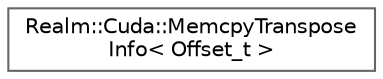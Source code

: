 digraph "Graphical Class Hierarchy"
{
 // LATEX_PDF_SIZE
  bgcolor="transparent";
  edge [fontname=Helvetica,fontsize=10,labelfontname=Helvetica,labelfontsize=10];
  node [fontname=Helvetica,fontsize=10,shape=box,height=0.2,width=0.4];
  rankdir="LR";
  Node0 [id="Node000000",label="Realm::Cuda::MemcpyTranspose\lInfo\< Offset_t \>",height=0.2,width=0.4,color="grey40", fillcolor="white", style="filled",URL="$structRealm_1_1Cuda_1_1MemcpyTransposeInfo.html",tooltip=" "];
}
